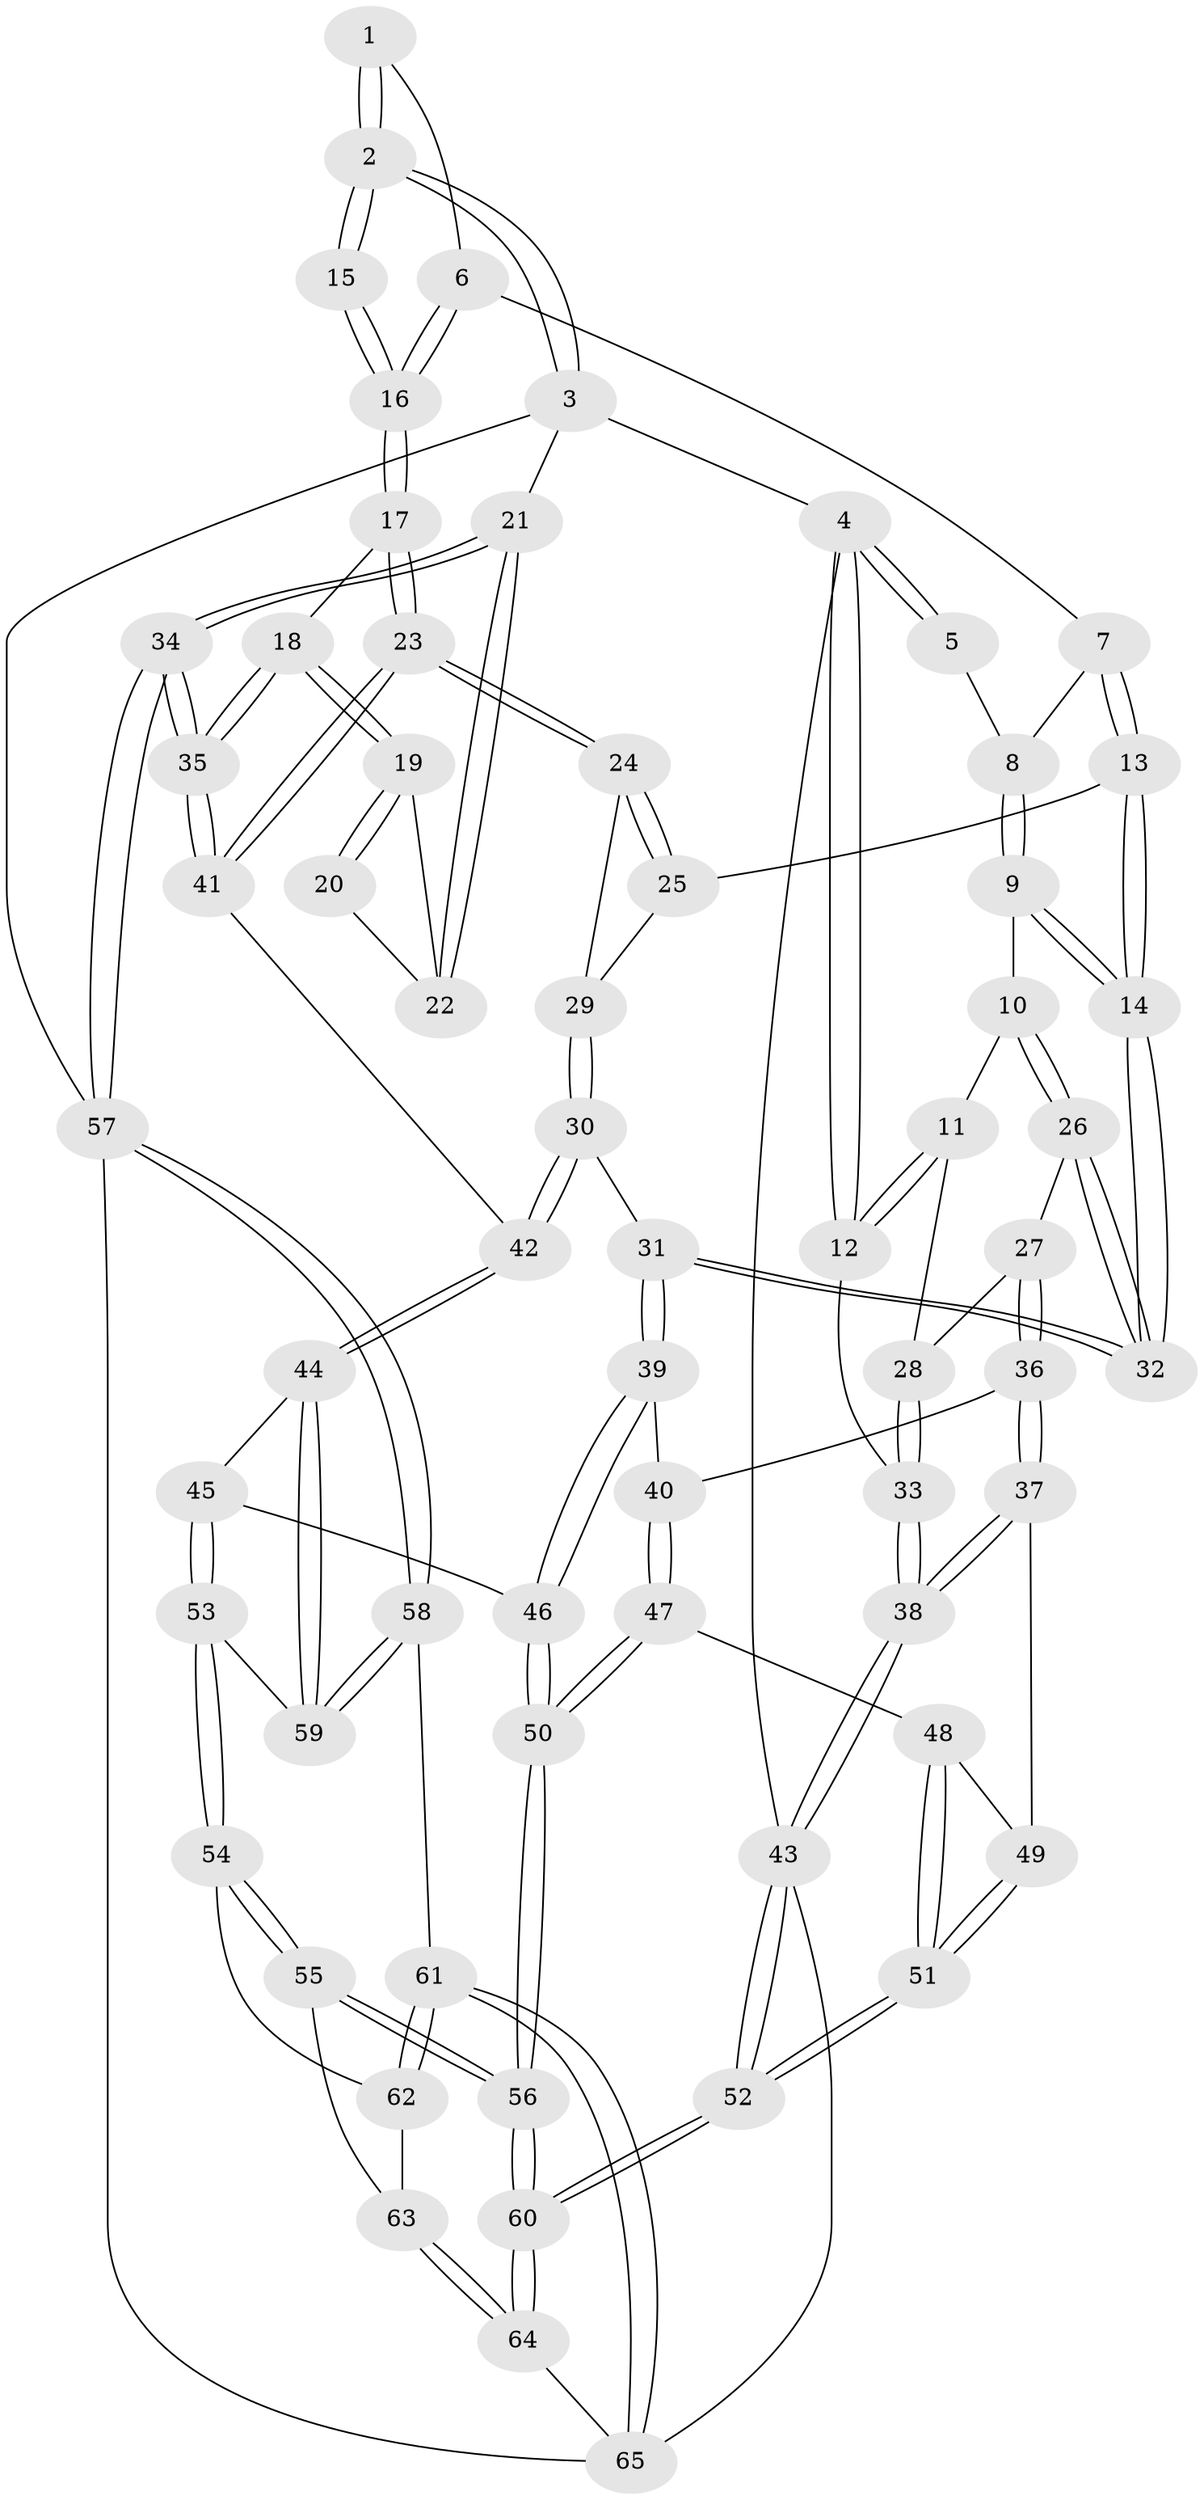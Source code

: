 // coarse degree distribution, {3: 0.45714285714285713, 6: 0.02857142857142857, 4: 0.42857142857142855, 1: 0.02857142857142857, 2: 0.02857142857142857, 5: 0.02857142857142857}
// Generated by graph-tools (version 1.1) at 2025/38/03/04/25 23:38:36]
// undirected, 65 vertices, 159 edges
graph export_dot {
  node [color=gray90,style=filled];
  1 [pos="+0.6535822940385467+0"];
  2 [pos="+1+0"];
  3 [pos="+1+0"];
  4 [pos="+0+0"];
  5 [pos="+0.26558231473236077+0"];
  6 [pos="+0.6546221833649342+0.1021053491000087"];
  7 [pos="+0.563762238491516+0.12703869731169518"];
  8 [pos="+0.27047608445004284+0"];
  9 [pos="+0.2637461920814078+0.019638908920093467"];
  10 [pos="+0.11569484597723678+0.14210751491718412"];
  11 [pos="+0.0425119317338333+0.17055564935534023"];
  12 [pos="+0+0.16337859304052835"];
  13 [pos="+0.5232179608974994+0.181894471078011"];
  14 [pos="+0.33212858536807566+0.23397608499418976"];
  15 [pos="+1+0"];
  16 [pos="+0.7288015174677693+0.18644304322204172"];
  17 [pos="+0.7455183594768041+0.2508228943841126"];
  18 [pos="+0.8322240220758045+0.24296455220621238"];
  19 [pos="+0.8414952020381307+0.2398821671376494"];
  20 [pos="+1+0"];
  21 [pos="+1+0.3919497819081004"];
  22 [pos="+0.9412589261633366+0.2460232256013958"];
  23 [pos="+0.7365163627819208+0.2673141212404163"];
  24 [pos="+0.6631815111094121+0.2652818478086202"];
  25 [pos="+0.5249558336565724+0.18402618322084838"];
  26 [pos="+0.10657697420376232+0.27861625304609355"];
  27 [pos="+0.08645543647454856+0.2929879382137186"];
  28 [pos="+0.06276707855157289+0.27665887997718286"];
  29 [pos="+0.5617780022817027+0.28613417182299755"];
  30 [pos="+0.4630200418586876+0.3675857006130723"];
  31 [pos="+0.3485309609044216+0.36201299265440023"];
  32 [pos="+0.33069746934695465+0.26190973576270454"];
  33 [pos="+0+0.2567585195266853"];
  34 [pos="+1+0.5425109196729802"];
  35 [pos="+1+0.4928217978937407"];
  36 [pos="+0.07510769643388748+0.4436237211849577"];
  37 [pos="+0.013373045749992688+0.4776726764660908"];
  38 [pos="+0+0.5159202984420259"];
  39 [pos="+0.32539148353984393+0.4123109843339403"];
  40 [pos="+0.3086562861865973+0.4289872398996681"];
  41 [pos="+0.7230762325720097+0.444055540960802"];
  42 [pos="+0.6908042570726092+0.4753311518739999"];
  43 [pos="+0+1"];
  44 [pos="+0.679118823722375+0.5151551337414223"];
  45 [pos="+0.5120325451537081+0.5690151358064445"];
  46 [pos="+0.4925355683015496+0.5655635624089992"];
  47 [pos="+0.28293151846027526+0.6205162325946598"];
  48 [pos="+0.20646145029464727+0.6351668678759244"];
  49 [pos="+0.057744507845076086+0.5253521067278313"];
  50 [pos="+0.3546152361797206+0.7432867306053961"];
  51 [pos="+0.12968076280013374+0.6863062252883625"];
  52 [pos="+0+1"];
  53 [pos="+0.5343132120348811+0.7201674348008172"];
  54 [pos="+0.5242540991890643+0.729455684164602"];
  55 [pos="+0.42627383167208593+0.8082136910932668"];
  56 [pos="+0.3722920733546739+0.8087942561164962"];
  57 [pos="+1+0.7232514343315108"];
  58 [pos="+0.8161313335808001+0.7933653250071552"];
  59 [pos="+0.7070763834944269+0.6642464838403703"];
  60 [pos="+0.07367041402220269+1"];
  61 [pos="+0.7930094027924346+0.8266581447175942"];
  62 [pos="+0.698682079035981+0.8441351100308541"];
  63 [pos="+0.5480326672719393+0.8807173355341765"];
  64 [pos="+0.6026662441869296+1"];
  65 [pos="+0.7325492344687722+1"];
  1 -- 2;
  1 -- 2;
  1 -- 6;
  2 -- 3;
  2 -- 3;
  2 -- 15;
  2 -- 15;
  3 -- 4;
  3 -- 21;
  3 -- 57;
  4 -- 5;
  4 -- 5;
  4 -- 12;
  4 -- 12;
  4 -- 43;
  5 -- 8;
  6 -- 7;
  6 -- 16;
  6 -- 16;
  7 -- 8;
  7 -- 13;
  7 -- 13;
  8 -- 9;
  8 -- 9;
  9 -- 10;
  9 -- 14;
  9 -- 14;
  10 -- 11;
  10 -- 26;
  10 -- 26;
  11 -- 12;
  11 -- 12;
  11 -- 28;
  12 -- 33;
  13 -- 14;
  13 -- 14;
  13 -- 25;
  14 -- 32;
  14 -- 32;
  15 -- 16;
  15 -- 16;
  16 -- 17;
  16 -- 17;
  17 -- 18;
  17 -- 23;
  17 -- 23;
  18 -- 19;
  18 -- 19;
  18 -- 35;
  18 -- 35;
  19 -- 20;
  19 -- 20;
  19 -- 22;
  20 -- 22;
  21 -- 22;
  21 -- 22;
  21 -- 34;
  21 -- 34;
  23 -- 24;
  23 -- 24;
  23 -- 41;
  23 -- 41;
  24 -- 25;
  24 -- 25;
  24 -- 29;
  25 -- 29;
  26 -- 27;
  26 -- 32;
  26 -- 32;
  27 -- 28;
  27 -- 36;
  27 -- 36;
  28 -- 33;
  28 -- 33;
  29 -- 30;
  29 -- 30;
  30 -- 31;
  30 -- 42;
  30 -- 42;
  31 -- 32;
  31 -- 32;
  31 -- 39;
  31 -- 39;
  33 -- 38;
  33 -- 38;
  34 -- 35;
  34 -- 35;
  34 -- 57;
  34 -- 57;
  35 -- 41;
  35 -- 41;
  36 -- 37;
  36 -- 37;
  36 -- 40;
  37 -- 38;
  37 -- 38;
  37 -- 49;
  38 -- 43;
  38 -- 43;
  39 -- 40;
  39 -- 46;
  39 -- 46;
  40 -- 47;
  40 -- 47;
  41 -- 42;
  42 -- 44;
  42 -- 44;
  43 -- 52;
  43 -- 52;
  43 -- 65;
  44 -- 45;
  44 -- 59;
  44 -- 59;
  45 -- 46;
  45 -- 53;
  45 -- 53;
  46 -- 50;
  46 -- 50;
  47 -- 48;
  47 -- 50;
  47 -- 50;
  48 -- 49;
  48 -- 51;
  48 -- 51;
  49 -- 51;
  49 -- 51;
  50 -- 56;
  50 -- 56;
  51 -- 52;
  51 -- 52;
  52 -- 60;
  52 -- 60;
  53 -- 54;
  53 -- 54;
  53 -- 59;
  54 -- 55;
  54 -- 55;
  54 -- 62;
  55 -- 56;
  55 -- 56;
  55 -- 63;
  56 -- 60;
  56 -- 60;
  57 -- 58;
  57 -- 58;
  57 -- 65;
  58 -- 59;
  58 -- 59;
  58 -- 61;
  60 -- 64;
  60 -- 64;
  61 -- 62;
  61 -- 62;
  61 -- 65;
  61 -- 65;
  62 -- 63;
  63 -- 64;
  63 -- 64;
  64 -- 65;
}
